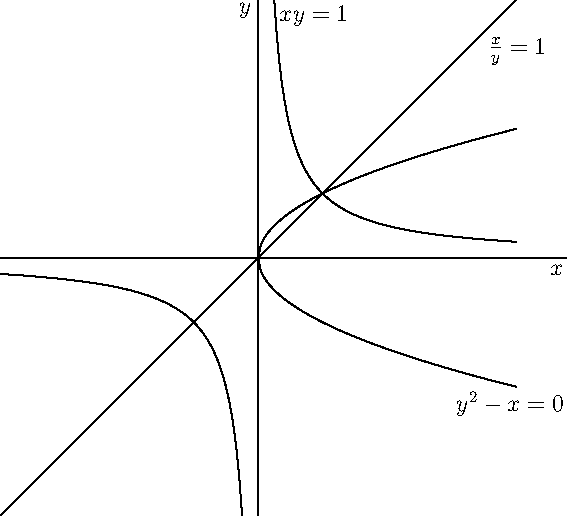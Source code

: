 size(10cm,0);

import graph;

xaxis("$x$");
yaxis("$y$");

real f1(real x) {return sqrt(x);}
real f2(real x) {return -sqrt(x);}
real f3(real x) {return 1/x;}
real f4(real x) {return x;}

draw(graph(f1,0,4));
draw(graph(f2,0,4));
draw(graph(f3,-4,-0.25));
draw(graph(f3,0.25,4));
draw(graph(f4,-4,4));

label("$\frac{x}{y}=1$",(3.5,3.5),SE);
label("$xy=1$",(0.25,4),SE);
label("$y^2-x=0$",(3,-2),SE);

